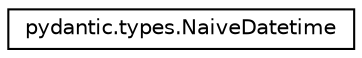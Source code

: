 digraph "Graphical Class Hierarchy"
{
 // LATEX_PDF_SIZE
  edge [fontname="Helvetica",fontsize="10",labelfontname="Helvetica",labelfontsize="10"];
  node [fontname="Helvetica",fontsize="10",shape=record];
  rankdir="LR";
  Node0 [label="pydantic.types.NaiveDatetime",height=0.2,width=0.4,color="black", fillcolor="white", style="filled",URL="$classpydantic_1_1types_1_1NaiveDatetime.html",tooltip=" "];
}
